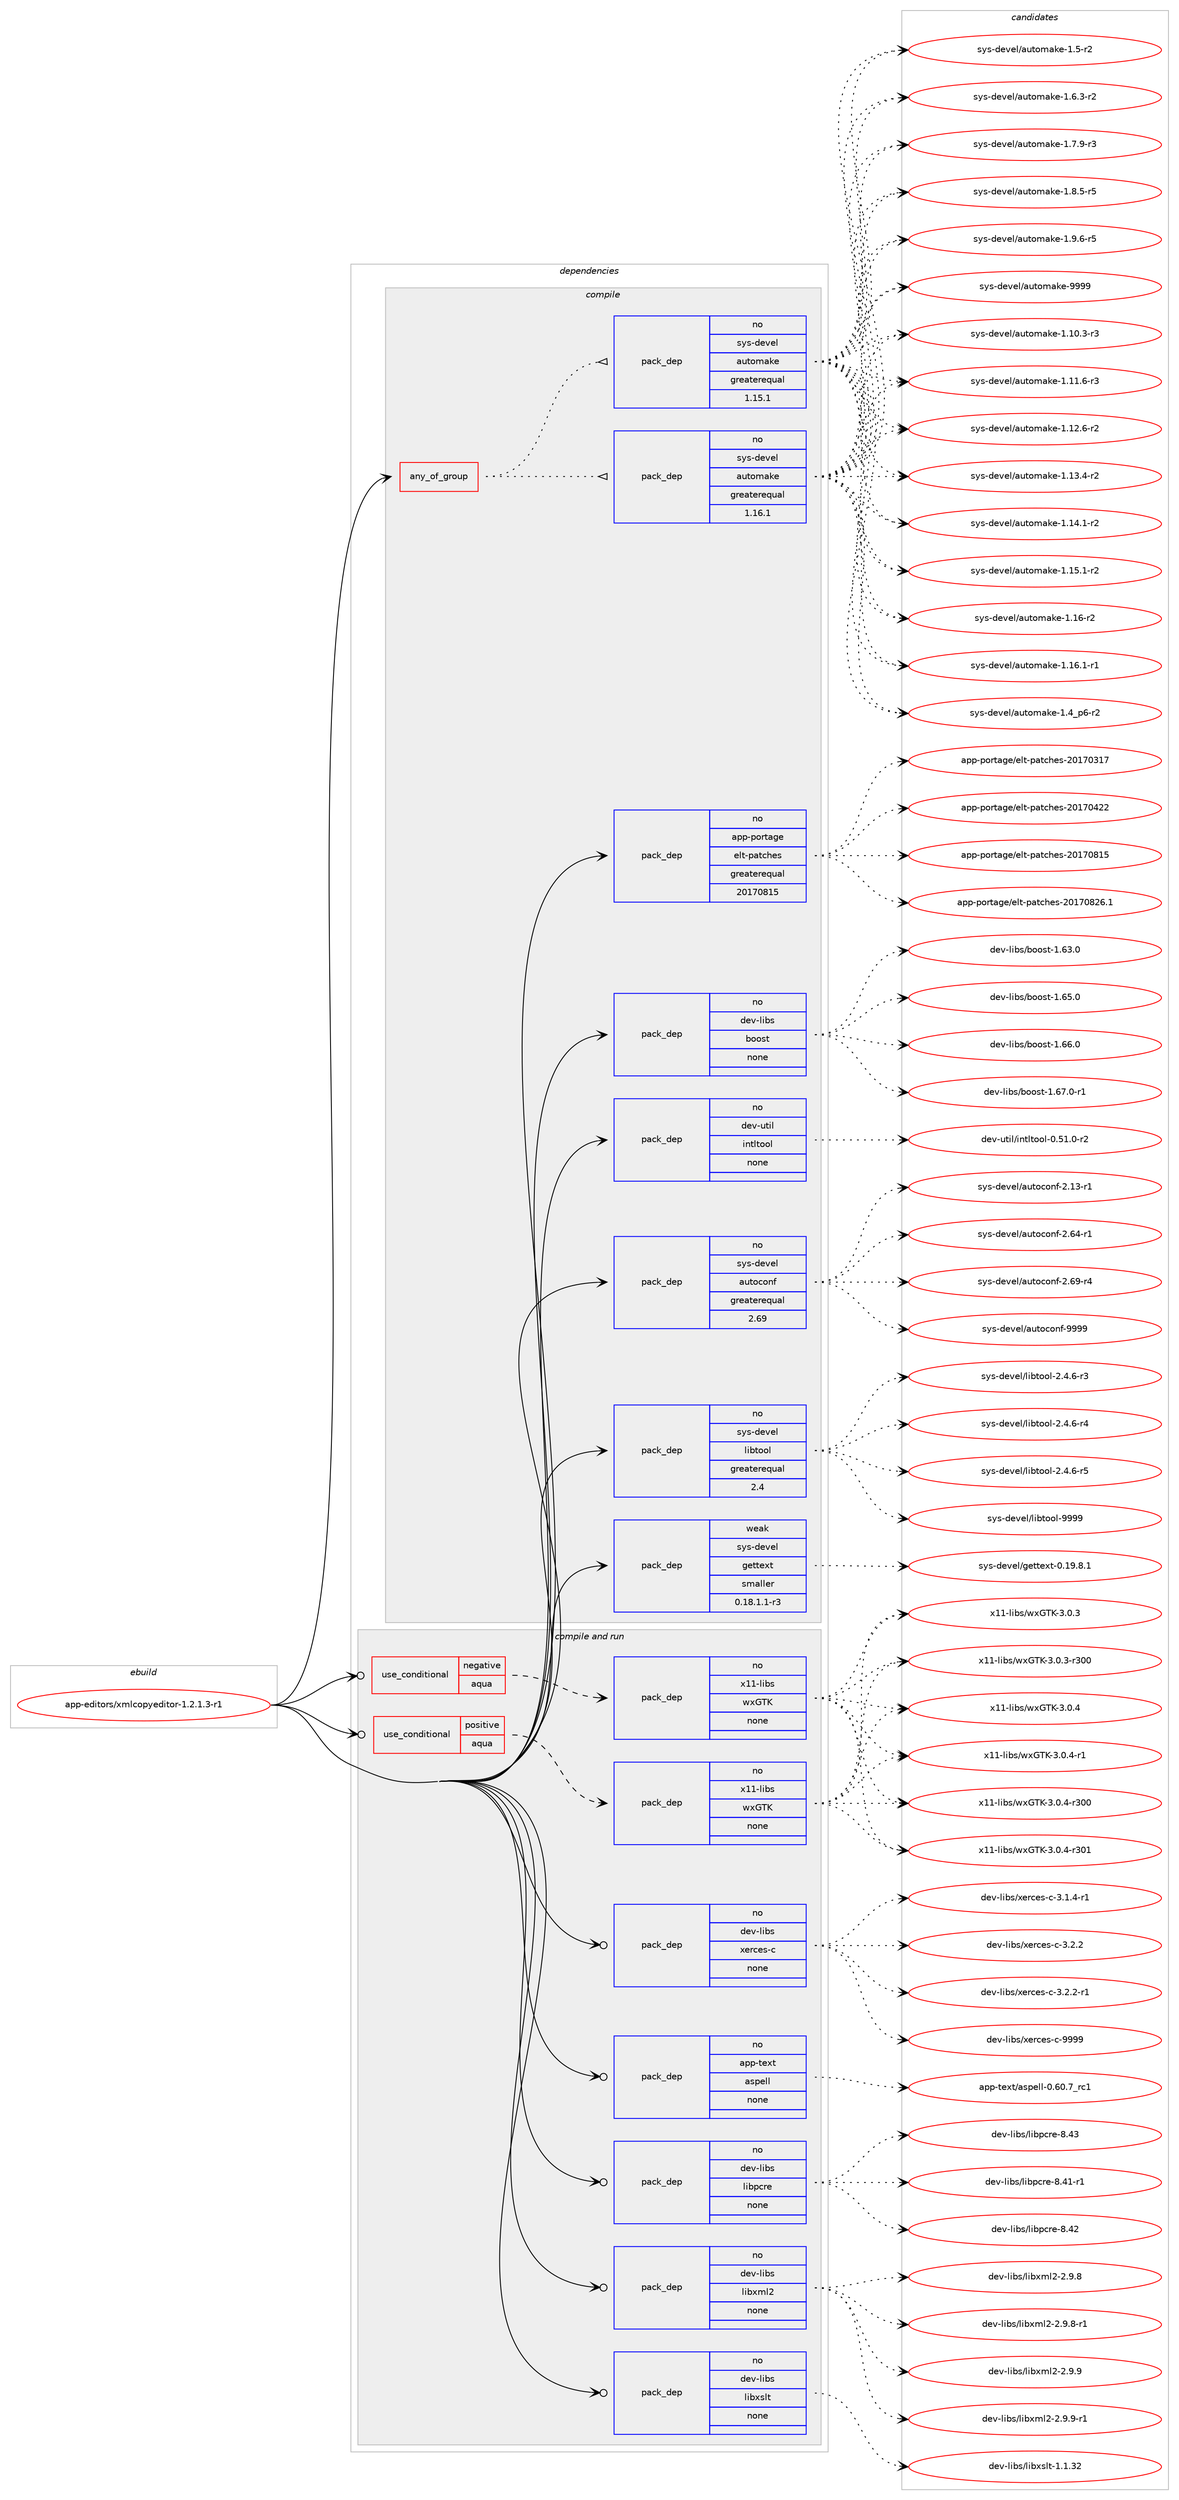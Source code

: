 digraph prolog {

# *************
# Graph options
# *************

newrank=true;
concentrate=true;
compound=true;
graph [rankdir=LR,fontname=Helvetica,fontsize=10,ranksep=1.5];#, ranksep=2.5, nodesep=0.2];
edge  [arrowhead=vee];
node  [fontname=Helvetica,fontsize=10];

# **********
# The ebuild
# **********

subgraph cluster_leftcol {
color=gray;
rank=same;
label=<<i>ebuild</i>>;
id [label="app-editors/xmlcopyeditor-1.2.1.3-r1", color=red, width=4, href="../app-editors/xmlcopyeditor-1.2.1.3-r1.svg"];
}

# ****************
# The dependencies
# ****************

subgraph cluster_midcol {
color=gray;
label=<<i>dependencies</i>>;
subgraph cluster_compile {
fillcolor="#eeeeee";
style=filled;
label=<<i>compile</i>>;
subgraph any19422 {
dependency1282357 [label=<<TABLE BORDER="0" CELLBORDER="1" CELLSPACING="0" CELLPADDING="4"><TR><TD CELLPADDING="10">any_of_group</TD></TR></TABLE>>, shape=none, color=red];subgraph pack913062 {
dependency1282358 [label=<<TABLE BORDER="0" CELLBORDER="1" CELLSPACING="0" CELLPADDING="4" WIDTH="220"><TR><TD ROWSPAN="6" CELLPADDING="30">pack_dep</TD></TR><TR><TD WIDTH="110">no</TD></TR><TR><TD>sys-devel</TD></TR><TR><TD>automake</TD></TR><TR><TD>greaterequal</TD></TR><TR><TD>1.16.1</TD></TR></TABLE>>, shape=none, color=blue];
}
dependency1282357:e -> dependency1282358:w [weight=20,style="dotted",arrowhead="oinv"];
subgraph pack913063 {
dependency1282359 [label=<<TABLE BORDER="0" CELLBORDER="1" CELLSPACING="0" CELLPADDING="4" WIDTH="220"><TR><TD ROWSPAN="6" CELLPADDING="30">pack_dep</TD></TR><TR><TD WIDTH="110">no</TD></TR><TR><TD>sys-devel</TD></TR><TR><TD>automake</TD></TR><TR><TD>greaterequal</TD></TR><TR><TD>1.15.1</TD></TR></TABLE>>, shape=none, color=blue];
}
dependency1282357:e -> dependency1282359:w [weight=20,style="dotted",arrowhead="oinv"];
}
id:e -> dependency1282357:w [weight=20,style="solid",arrowhead="vee"];
subgraph pack913064 {
dependency1282360 [label=<<TABLE BORDER="0" CELLBORDER="1" CELLSPACING="0" CELLPADDING="4" WIDTH="220"><TR><TD ROWSPAN="6" CELLPADDING="30">pack_dep</TD></TR><TR><TD WIDTH="110">no</TD></TR><TR><TD>app-portage</TD></TR><TR><TD>elt-patches</TD></TR><TR><TD>greaterequal</TD></TR><TR><TD>20170815</TD></TR></TABLE>>, shape=none, color=blue];
}
id:e -> dependency1282360:w [weight=20,style="solid",arrowhead="vee"];
subgraph pack913065 {
dependency1282361 [label=<<TABLE BORDER="0" CELLBORDER="1" CELLSPACING="0" CELLPADDING="4" WIDTH="220"><TR><TD ROWSPAN="6" CELLPADDING="30">pack_dep</TD></TR><TR><TD WIDTH="110">no</TD></TR><TR><TD>dev-libs</TD></TR><TR><TD>boost</TD></TR><TR><TD>none</TD></TR><TR><TD></TD></TR></TABLE>>, shape=none, color=blue];
}
id:e -> dependency1282361:w [weight=20,style="solid",arrowhead="vee"];
subgraph pack913066 {
dependency1282362 [label=<<TABLE BORDER="0" CELLBORDER="1" CELLSPACING="0" CELLPADDING="4" WIDTH="220"><TR><TD ROWSPAN="6" CELLPADDING="30">pack_dep</TD></TR><TR><TD WIDTH="110">no</TD></TR><TR><TD>dev-util</TD></TR><TR><TD>intltool</TD></TR><TR><TD>none</TD></TR><TR><TD></TD></TR></TABLE>>, shape=none, color=blue];
}
id:e -> dependency1282362:w [weight=20,style="solid",arrowhead="vee"];
subgraph pack913067 {
dependency1282363 [label=<<TABLE BORDER="0" CELLBORDER="1" CELLSPACING="0" CELLPADDING="4" WIDTH="220"><TR><TD ROWSPAN="6" CELLPADDING="30">pack_dep</TD></TR><TR><TD WIDTH="110">no</TD></TR><TR><TD>sys-devel</TD></TR><TR><TD>autoconf</TD></TR><TR><TD>greaterequal</TD></TR><TR><TD>2.69</TD></TR></TABLE>>, shape=none, color=blue];
}
id:e -> dependency1282363:w [weight=20,style="solid",arrowhead="vee"];
subgraph pack913068 {
dependency1282364 [label=<<TABLE BORDER="0" CELLBORDER="1" CELLSPACING="0" CELLPADDING="4" WIDTH="220"><TR><TD ROWSPAN="6" CELLPADDING="30">pack_dep</TD></TR><TR><TD WIDTH="110">no</TD></TR><TR><TD>sys-devel</TD></TR><TR><TD>libtool</TD></TR><TR><TD>greaterequal</TD></TR><TR><TD>2.4</TD></TR></TABLE>>, shape=none, color=blue];
}
id:e -> dependency1282364:w [weight=20,style="solid",arrowhead="vee"];
subgraph pack913069 {
dependency1282365 [label=<<TABLE BORDER="0" CELLBORDER="1" CELLSPACING="0" CELLPADDING="4" WIDTH="220"><TR><TD ROWSPAN="6" CELLPADDING="30">pack_dep</TD></TR><TR><TD WIDTH="110">weak</TD></TR><TR><TD>sys-devel</TD></TR><TR><TD>gettext</TD></TR><TR><TD>smaller</TD></TR><TR><TD>0.18.1.1-r3</TD></TR></TABLE>>, shape=none, color=blue];
}
id:e -> dependency1282365:w [weight=20,style="solid",arrowhead="vee"];
}
subgraph cluster_compileandrun {
fillcolor="#eeeeee";
style=filled;
label=<<i>compile and run</i>>;
subgraph cond349345 {
dependency1282366 [label=<<TABLE BORDER="0" CELLBORDER="1" CELLSPACING="0" CELLPADDING="4"><TR><TD ROWSPAN="3" CELLPADDING="10">use_conditional</TD></TR><TR><TD>negative</TD></TR><TR><TD>aqua</TD></TR></TABLE>>, shape=none, color=red];
subgraph pack913070 {
dependency1282367 [label=<<TABLE BORDER="0" CELLBORDER="1" CELLSPACING="0" CELLPADDING="4" WIDTH="220"><TR><TD ROWSPAN="6" CELLPADDING="30">pack_dep</TD></TR><TR><TD WIDTH="110">no</TD></TR><TR><TD>x11-libs</TD></TR><TR><TD>wxGTK</TD></TR><TR><TD>none</TD></TR><TR><TD></TD></TR></TABLE>>, shape=none, color=blue];
}
dependency1282366:e -> dependency1282367:w [weight=20,style="dashed",arrowhead="vee"];
}
id:e -> dependency1282366:w [weight=20,style="solid",arrowhead="odotvee"];
subgraph cond349346 {
dependency1282368 [label=<<TABLE BORDER="0" CELLBORDER="1" CELLSPACING="0" CELLPADDING="4"><TR><TD ROWSPAN="3" CELLPADDING="10">use_conditional</TD></TR><TR><TD>positive</TD></TR><TR><TD>aqua</TD></TR></TABLE>>, shape=none, color=red];
subgraph pack913071 {
dependency1282369 [label=<<TABLE BORDER="0" CELLBORDER="1" CELLSPACING="0" CELLPADDING="4" WIDTH="220"><TR><TD ROWSPAN="6" CELLPADDING="30">pack_dep</TD></TR><TR><TD WIDTH="110">no</TD></TR><TR><TD>x11-libs</TD></TR><TR><TD>wxGTK</TD></TR><TR><TD>none</TD></TR><TR><TD></TD></TR></TABLE>>, shape=none, color=blue];
}
dependency1282368:e -> dependency1282369:w [weight=20,style="dashed",arrowhead="vee"];
}
id:e -> dependency1282368:w [weight=20,style="solid",arrowhead="odotvee"];
subgraph pack913072 {
dependency1282370 [label=<<TABLE BORDER="0" CELLBORDER="1" CELLSPACING="0" CELLPADDING="4" WIDTH="220"><TR><TD ROWSPAN="6" CELLPADDING="30">pack_dep</TD></TR><TR><TD WIDTH="110">no</TD></TR><TR><TD>app-text</TD></TR><TR><TD>aspell</TD></TR><TR><TD>none</TD></TR><TR><TD></TD></TR></TABLE>>, shape=none, color=blue];
}
id:e -> dependency1282370:w [weight=20,style="solid",arrowhead="odotvee"];
subgraph pack913073 {
dependency1282371 [label=<<TABLE BORDER="0" CELLBORDER="1" CELLSPACING="0" CELLPADDING="4" WIDTH="220"><TR><TD ROWSPAN="6" CELLPADDING="30">pack_dep</TD></TR><TR><TD WIDTH="110">no</TD></TR><TR><TD>dev-libs</TD></TR><TR><TD>libpcre</TD></TR><TR><TD>none</TD></TR><TR><TD></TD></TR></TABLE>>, shape=none, color=blue];
}
id:e -> dependency1282371:w [weight=20,style="solid",arrowhead="odotvee"];
subgraph pack913074 {
dependency1282372 [label=<<TABLE BORDER="0" CELLBORDER="1" CELLSPACING="0" CELLPADDING="4" WIDTH="220"><TR><TD ROWSPAN="6" CELLPADDING="30">pack_dep</TD></TR><TR><TD WIDTH="110">no</TD></TR><TR><TD>dev-libs</TD></TR><TR><TD>libxml2</TD></TR><TR><TD>none</TD></TR><TR><TD></TD></TR></TABLE>>, shape=none, color=blue];
}
id:e -> dependency1282372:w [weight=20,style="solid",arrowhead="odotvee"];
subgraph pack913075 {
dependency1282373 [label=<<TABLE BORDER="0" CELLBORDER="1" CELLSPACING="0" CELLPADDING="4" WIDTH="220"><TR><TD ROWSPAN="6" CELLPADDING="30">pack_dep</TD></TR><TR><TD WIDTH="110">no</TD></TR><TR><TD>dev-libs</TD></TR><TR><TD>libxslt</TD></TR><TR><TD>none</TD></TR><TR><TD></TD></TR></TABLE>>, shape=none, color=blue];
}
id:e -> dependency1282373:w [weight=20,style="solid",arrowhead="odotvee"];
subgraph pack913076 {
dependency1282374 [label=<<TABLE BORDER="0" CELLBORDER="1" CELLSPACING="0" CELLPADDING="4" WIDTH="220"><TR><TD ROWSPAN="6" CELLPADDING="30">pack_dep</TD></TR><TR><TD WIDTH="110">no</TD></TR><TR><TD>dev-libs</TD></TR><TR><TD>xerces-c</TD></TR><TR><TD>none</TD></TR><TR><TD></TD></TR></TABLE>>, shape=none, color=blue];
}
id:e -> dependency1282374:w [weight=20,style="solid",arrowhead="odotvee"];
}
subgraph cluster_run {
fillcolor="#eeeeee";
style=filled;
label=<<i>run</i>>;
}
}

# **************
# The candidates
# **************

subgraph cluster_choices {
rank=same;
color=gray;
label=<<i>candidates</i>>;

subgraph choice913062 {
color=black;
nodesep=1;
choice11512111545100101118101108479711711611110997107101454946494846514511451 [label="sys-devel/automake-1.10.3-r3", color=red, width=4,href="../sys-devel/automake-1.10.3-r3.svg"];
choice11512111545100101118101108479711711611110997107101454946494946544511451 [label="sys-devel/automake-1.11.6-r3", color=red, width=4,href="../sys-devel/automake-1.11.6-r3.svg"];
choice11512111545100101118101108479711711611110997107101454946495046544511450 [label="sys-devel/automake-1.12.6-r2", color=red, width=4,href="../sys-devel/automake-1.12.6-r2.svg"];
choice11512111545100101118101108479711711611110997107101454946495146524511450 [label="sys-devel/automake-1.13.4-r2", color=red, width=4,href="../sys-devel/automake-1.13.4-r2.svg"];
choice11512111545100101118101108479711711611110997107101454946495246494511450 [label="sys-devel/automake-1.14.1-r2", color=red, width=4,href="../sys-devel/automake-1.14.1-r2.svg"];
choice11512111545100101118101108479711711611110997107101454946495346494511450 [label="sys-devel/automake-1.15.1-r2", color=red, width=4,href="../sys-devel/automake-1.15.1-r2.svg"];
choice1151211154510010111810110847971171161111099710710145494649544511450 [label="sys-devel/automake-1.16-r2", color=red, width=4,href="../sys-devel/automake-1.16-r2.svg"];
choice11512111545100101118101108479711711611110997107101454946495446494511449 [label="sys-devel/automake-1.16.1-r1", color=red, width=4,href="../sys-devel/automake-1.16.1-r1.svg"];
choice115121115451001011181011084797117116111109971071014549465295112544511450 [label="sys-devel/automake-1.4_p6-r2", color=red, width=4,href="../sys-devel/automake-1.4_p6-r2.svg"];
choice11512111545100101118101108479711711611110997107101454946534511450 [label="sys-devel/automake-1.5-r2", color=red, width=4,href="../sys-devel/automake-1.5-r2.svg"];
choice115121115451001011181011084797117116111109971071014549465446514511450 [label="sys-devel/automake-1.6.3-r2", color=red, width=4,href="../sys-devel/automake-1.6.3-r2.svg"];
choice115121115451001011181011084797117116111109971071014549465546574511451 [label="sys-devel/automake-1.7.9-r3", color=red, width=4,href="../sys-devel/automake-1.7.9-r3.svg"];
choice115121115451001011181011084797117116111109971071014549465646534511453 [label="sys-devel/automake-1.8.5-r5", color=red, width=4,href="../sys-devel/automake-1.8.5-r5.svg"];
choice115121115451001011181011084797117116111109971071014549465746544511453 [label="sys-devel/automake-1.9.6-r5", color=red, width=4,href="../sys-devel/automake-1.9.6-r5.svg"];
choice115121115451001011181011084797117116111109971071014557575757 [label="sys-devel/automake-9999", color=red, width=4,href="../sys-devel/automake-9999.svg"];
dependency1282358:e -> choice11512111545100101118101108479711711611110997107101454946494846514511451:w [style=dotted,weight="100"];
dependency1282358:e -> choice11512111545100101118101108479711711611110997107101454946494946544511451:w [style=dotted,weight="100"];
dependency1282358:e -> choice11512111545100101118101108479711711611110997107101454946495046544511450:w [style=dotted,weight="100"];
dependency1282358:e -> choice11512111545100101118101108479711711611110997107101454946495146524511450:w [style=dotted,weight="100"];
dependency1282358:e -> choice11512111545100101118101108479711711611110997107101454946495246494511450:w [style=dotted,weight="100"];
dependency1282358:e -> choice11512111545100101118101108479711711611110997107101454946495346494511450:w [style=dotted,weight="100"];
dependency1282358:e -> choice1151211154510010111810110847971171161111099710710145494649544511450:w [style=dotted,weight="100"];
dependency1282358:e -> choice11512111545100101118101108479711711611110997107101454946495446494511449:w [style=dotted,weight="100"];
dependency1282358:e -> choice115121115451001011181011084797117116111109971071014549465295112544511450:w [style=dotted,weight="100"];
dependency1282358:e -> choice11512111545100101118101108479711711611110997107101454946534511450:w [style=dotted,weight="100"];
dependency1282358:e -> choice115121115451001011181011084797117116111109971071014549465446514511450:w [style=dotted,weight="100"];
dependency1282358:e -> choice115121115451001011181011084797117116111109971071014549465546574511451:w [style=dotted,weight="100"];
dependency1282358:e -> choice115121115451001011181011084797117116111109971071014549465646534511453:w [style=dotted,weight="100"];
dependency1282358:e -> choice115121115451001011181011084797117116111109971071014549465746544511453:w [style=dotted,weight="100"];
dependency1282358:e -> choice115121115451001011181011084797117116111109971071014557575757:w [style=dotted,weight="100"];
}
subgraph choice913063 {
color=black;
nodesep=1;
choice11512111545100101118101108479711711611110997107101454946494846514511451 [label="sys-devel/automake-1.10.3-r3", color=red, width=4,href="../sys-devel/automake-1.10.3-r3.svg"];
choice11512111545100101118101108479711711611110997107101454946494946544511451 [label="sys-devel/automake-1.11.6-r3", color=red, width=4,href="../sys-devel/automake-1.11.6-r3.svg"];
choice11512111545100101118101108479711711611110997107101454946495046544511450 [label="sys-devel/automake-1.12.6-r2", color=red, width=4,href="../sys-devel/automake-1.12.6-r2.svg"];
choice11512111545100101118101108479711711611110997107101454946495146524511450 [label="sys-devel/automake-1.13.4-r2", color=red, width=4,href="../sys-devel/automake-1.13.4-r2.svg"];
choice11512111545100101118101108479711711611110997107101454946495246494511450 [label="sys-devel/automake-1.14.1-r2", color=red, width=4,href="../sys-devel/automake-1.14.1-r2.svg"];
choice11512111545100101118101108479711711611110997107101454946495346494511450 [label="sys-devel/automake-1.15.1-r2", color=red, width=4,href="../sys-devel/automake-1.15.1-r2.svg"];
choice1151211154510010111810110847971171161111099710710145494649544511450 [label="sys-devel/automake-1.16-r2", color=red, width=4,href="../sys-devel/automake-1.16-r2.svg"];
choice11512111545100101118101108479711711611110997107101454946495446494511449 [label="sys-devel/automake-1.16.1-r1", color=red, width=4,href="../sys-devel/automake-1.16.1-r1.svg"];
choice115121115451001011181011084797117116111109971071014549465295112544511450 [label="sys-devel/automake-1.4_p6-r2", color=red, width=4,href="../sys-devel/automake-1.4_p6-r2.svg"];
choice11512111545100101118101108479711711611110997107101454946534511450 [label="sys-devel/automake-1.5-r2", color=red, width=4,href="../sys-devel/automake-1.5-r2.svg"];
choice115121115451001011181011084797117116111109971071014549465446514511450 [label="sys-devel/automake-1.6.3-r2", color=red, width=4,href="../sys-devel/automake-1.6.3-r2.svg"];
choice115121115451001011181011084797117116111109971071014549465546574511451 [label="sys-devel/automake-1.7.9-r3", color=red, width=4,href="../sys-devel/automake-1.7.9-r3.svg"];
choice115121115451001011181011084797117116111109971071014549465646534511453 [label="sys-devel/automake-1.8.5-r5", color=red, width=4,href="../sys-devel/automake-1.8.5-r5.svg"];
choice115121115451001011181011084797117116111109971071014549465746544511453 [label="sys-devel/automake-1.9.6-r5", color=red, width=4,href="../sys-devel/automake-1.9.6-r5.svg"];
choice115121115451001011181011084797117116111109971071014557575757 [label="sys-devel/automake-9999", color=red, width=4,href="../sys-devel/automake-9999.svg"];
dependency1282359:e -> choice11512111545100101118101108479711711611110997107101454946494846514511451:w [style=dotted,weight="100"];
dependency1282359:e -> choice11512111545100101118101108479711711611110997107101454946494946544511451:w [style=dotted,weight="100"];
dependency1282359:e -> choice11512111545100101118101108479711711611110997107101454946495046544511450:w [style=dotted,weight="100"];
dependency1282359:e -> choice11512111545100101118101108479711711611110997107101454946495146524511450:w [style=dotted,weight="100"];
dependency1282359:e -> choice11512111545100101118101108479711711611110997107101454946495246494511450:w [style=dotted,weight="100"];
dependency1282359:e -> choice11512111545100101118101108479711711611110997107101454946495346494511450:w [style=dotted,weight="100"];
dependency1282359:e -> choice1151211154510010111810110847971171161111099710710145494649544511450:w [style=dotted,weight="100"];
dependency1282359:e -> choice11512111545100101118101108479711711611110997107101454946495446494511449:w [style=dotted,weight="100"];
dependency1282359:e -> choice115121115451001011181011084797117116111109971071014549465295112544511450:w [style=dotted,weight="100"];
dependency1282359:e -> choice11512111545100101118101108479711711611110997107101454946534511450:w [style=dotted,weight="100"];
dependency1282359:e -> choice115121115451001011181011084797117116111109971071014549465446514511450:w [style=dotted,weight="100"];
dependency1282359:e -> choice115121115451001011181011084797117116111109971071014549465546574511451:w [style=dotted,weight="100"];
dependency1282359:e -> choice115121115451001011181011084797117116111109971071014549465646534511453:w [style=dotted,weight="100"];
dependency1282359:e -> choice115121115451001011181011084797117116111109971071014549465746544511453:w [style=dotted,weight="100"];
dependency1282359:e -> choice115121115451001011181011084797117116111109971071014557575757:w [style=dotted,weight="100"];
}
subgraph choice913064 {
color=black;
nodesep=1;
choice97112112451121111141169710310147101108116451129711699104101115455048495548514955 [label="app-portage/elt-patches-20170317", color=red, width=4,href="../app-portage/elt-patches-20170317.svg"];
choice97112112451121111141169710310147101108116451129711699104101115455048495548525050 [label="app-portage/elt-patches-20170422", color=red, width=4,href="../app-portage/elt-patches-20170422.svg"];
choice97112112451121111141169710310147101108116451129711699104101115455048495548564953 [label="app-portage/elt-patches-20170815", color=red, width=4,href="../app-portage/elt-patches-20170815.svg"];
choice971121124511211111411697103101471011081164511297116991041011154550484955485650544649 [label="app-portage/elt-patches-20170826.1", color=red, width=4,href="../app-portage/elt-patches-20170826.1.svg"];
dependency1282360:e -> choice97112112451121111141169710310147101108116451129711699104101115455048495548514955:w [style=dotted,weight="100"];
dependency1282360:e -> choice97112112451121111141169710310147101108116451129711699104101115455048495548525050:w [style=dotted,weight="100"];
dependency1282360:e -> choice97112112451121111141169710310147101108116451129711699104101115455048495548564953:w [style=dotted,weight="100"];
dependency1282360:e -> choice971121124511211111411697103101471011081164511297116991041011154550484955485650544649:w [style=dotted,weight="100"];
}
subgraph choice913065 {
color=black;
nodesep=1;
choice1001011184510810598115479811111111511645494654514648 [label="dev-libs/boost-1.63.0", color=red, width=4,href="../dev-libs/boost-1.63.0.svg"];
choice1001011184510810598115479811111111511645494654534648 [label="dev-libs/boost-1.65.0", color=red, width=4,href="../dev-libs/boost-1.65.0.svg"];
choice1001011184510810598115479811111111511645494654544648 [label="dev-libs/boost-1.66.0", color=red, width=4,href="../dev-libs/boost-1.66.0.svg"];
choice10010111845108105981154798111111115116454946545546484511449 [label="dev-libs/boost-1.67.0-r1", color=red, width=4,href="../dev-libs/boost-1.67.0-r1.svg"];
dependency1282361:e -> choice1001011184510810598115479811111111511645494654514648:w [style=dotted,weight="100"];
dependency1282361:e -> choice1001011184510810598115479811111111511645494654534648:w [style=dotted,weight="100"];
dependency1282361:e -> choice1001011184510810598115479811111111511645494654544648:w [style=dotted,weight="100"];
dependency1282361:e -> choice10010111845108105981154798111111115116454946545546484511449:w [style=dotted,weight="100"];
}
subgraph choice913066 {
color=black;
nodesep=1;
choice1001011184511711610510847105110116108116111111108454846534946484511450 [label="dev-util/intltool-0.51.0-r2", color=red, width=4,href="../dev-util/intltool-0.51.0-r2.svg"];
dependency1282362:e -> choice1001011184511711610510847105110116108116111111108454846534946484511450:w [style=dotted,weight="100"];
}
subgraph choice913067 {
color=black;
nodesep=1;
choice1151211154510010111810110847971171161119911111010245504649514511449 [label="sys-devel/autoconf-2.13-r1", color=red, width=4,href="../sys-devel/autoconf-2.13-r1.svg"];
choice1151211154510010111810110847971171161119911111010245504654524511449 [label="sys-devel/autoconf-2.64-r1", color=red, width=4,href="../sys-devel/autoconf-2.64-r1.svg"];
choice1151211154510010111810110847971171161119911111010245504654574511452 [label="sys-devel/autoconf-2.69-r4", color=red, width=4,href="../sys-devel/autoconf-2.69-r4.svg"];
choice115121115451001011181011084797117116111991111101024557575757 [label="sys-devel/autoconf-9999", color=red, width=4,href="../sys-devel/autoconf-9999.svg"];
dependency1282363:e -> choice1151211154510010111810110847971171161119911111010245504649514511449:w [style=dotted,weight="100"];
dependency1282363:e -> choice1151211154510010111810110847971171161119911111010245504654524511449:w [style=dotted,weight="100"];
dependency1282363:e -> choice1151211154510010111810110847971171161119911111010245504654574511452:w [style=dotted,weight="100"];
dependency1282363:e -> choice115121115451001011181011084797117116111991111101024557575757:w [style=dotted,weight="100"];
}
subgraph choice913068 {
color=black;
nodesep=1;
choice1151211154510010111810110847108105981161111111084550465246544511451 [label="sys-devel/libtool-2.4.6-r3", color=red, width=4,href="../sys-devel/libtool-2.4.6-r3.svg"];
choice1151211154510010111810110847108105981161111111084550465246544511452 [label="sys-devel/libtool-2.4.6-r4", color=red, width=4,href="../sys-devel/libtool-2.4.6-r4.svg"];
choice1151211154510010111810110847108105981161111111084550465246544511453 [label="sys-devel/libtool-2.4.6-r5", color=red, width=4,href="../sys-devel/libtool-2.4.6-r5.svg"];
choice1151211154510010111810110847108105981161111111084557575757 [label="sys-devel/libtool-9999", color=red, width=4,href="../sys-devel/libtool-9999.svg"];
dependency1282364:e -> choice1151211154510010111810110847108105981161111111084550465246544511451:w [style=dotted,weight="100"];
dependency1282364:e -> choice1151211154510010111810110847108105981161111111084550465246544511452:w [style=dotted,weight="100"];
dependency1282364:e -> choice1151211154510010111810110847108105981161111111084550465246544511453:w [style=dotted,weight="100"];
dependency1282364:e -> choice1151211154510010111810110847108105981161111111084557575757:w [style=dotted,weight="100"];
}
subgraph choice913069 {
color=black;
nodesep=1;
choice1151211154510010111810110847103101116116101120116454846495746564649 [label="sys-devel/gettext-0.19.8.1", color=red, width=4,href="../sys-devel/gettext-0.19.8.1.svg"];
dependency1282365:e -> choice1151211154510010111810110847103101116116101120116454846495746564649:w [style=dotted,weight="100"];
}
subgraph choice913070 {
color=black;
nodesep=1;
choice1204949451081059811547119120718475455146484651 [label="x11-libs/wxGTK-3.0.3", color=red, width=4,href="../x11-libs/wxGTK-3.0.3.svg"];
choice120494945108105981154711912071847545514648465145114514848 [label="x11-libs/wxGTK-3.0.3-r300", color=red, width=4,href="../x11-libs/wxGTK-3.0.3-r300.svg"];
choice1204949451081059811547119120718475455146484652 [label="x11-libs/wxGTK-3.0.4", color=red, width=4,href="../x11-libs/wxGTK-3.0.4.svg"];
choice12049494510810598115471191207184754551464846524511449 [label="x11-libs/wxGTK-3.0.4-r1", color=red, width=4,href="../x11-libs/wxGTK-3.0.4-r1.svg"];
choice120494945108105981154711912071847545514648465245114514848 [label="x11-libs/wxGTK-3.0.4-r300", color=red, width=4,href="../x11-libs/wxGTK-3.0.4-r300.svg"];
choice120494945108105981154711912071847545514648465245114514849 [label="x11-libs/wxGTK-3.0.4-r301", color=red, width=4,href="../x11-libs/wxGTK-3.0.4-r301.svg"];
dependency1282367:e -> choice1204949451081059811547119120718475455146484651:w [style=dotted,weight="100"];
dependency1282367:e -> choice120494945108105981154711912071847545514648465145114514848:w [style=dotted,weight="100"];
dependency1282367:e -> choice1204949451081059811547119120718475455146484652:w [style=dotted,weight="100"];
dependency1282367:e -> choice12049494510810598115471191207184754551464846524511449:w [style=dotted,weight="100"];
dependency1282367:e -> choice120494945108105981154711912071847545514648465245114514848:w [style=dotted,weight="100"];
dependency1282367:e -> choice120494945108105981154711912071847545514648465245114514849:w [style=dotted,weight="100"];
}
subgraph choice913071 {
color=black;
nodesep=1;
choice1204949451081059811547119120718475455146484651 [label="x11-libs/wxGTK-3.0.3", color=red, width=4,href="../x11-libs/wxGTK-3.0.3.svg"];
choice120494945108105981154711912071847545514648465145114514848 [label="x11-libs/wxGTK-3.0.3-r300", color=red, width=4,href="../x11-libs/wxGTK-3.0.3-r300.svg"];
choice1204949451081059811547119120718475455146484652 [label="x11-libs/wxGTK-3.0.4", color=red, width=4,href="../x11-libs/wxGTK-3.0.4.svg"];
choice12049494510810598115471191207184754551464846524511449 [label="x11-libs/wxGTK-3.0.4-r1", color=red, width=4,href="../x11-libs/wxGTK-3.0.4-r1.svg"];
choice120494945108105981154711912071847545514648465245114514848 [label="x11-libs/wxGTK-3.0.4-r300", color=red, width=4,href="../x11-libs/wxGTK-3.0.4-r300.svg"];
choice120494945108105981154711912071847545514648465245114514849 [label="x11-libs/wxGTK-3.0.4-r301", color=red, width=4,href="../x11-libs/wxGTK-3.0.4-r301.svg"];
dependency1282369:e -> choice1204949451081059811547119120718475455146484651:w [style=dotted,weight="100"];
dependency1282369:e -> choice120494945108105981154711912071847545514648465145114514848:w [style=dotted,weight="100"];
dependency1282369:e -> choice1204949451081059811547119120718475455146484652:w [style=dotted,weight="100"];
dependency1282369:e -> choice12049494510810598115471191207184754551464846524511449:w [style=dotted,weight="100"];
dependency1282369:e -> choice120494945108105981154711912071847545514648465245114514848:w [style=dotted,weight="100"];
dependency1282369:e -> choice120494945108105981154711912071847545514648465245114514849:w [style=dotted,weight="100"];
}
subgraph choice913072 {
color=black;
nodesep=1;
choice9711211245116101120116479711511210110810845484654484655951149949 [label="app-text/aspell-0.60.7_rc1", color=red, width=4,href="../app-text/aspell-0.60.7_rc1.svg"];
dependency1282370:e -> choice9711211245116101120116479711511210110810845484654484655951149949:w [style=dotted,weight="100"];
}
subgraph choice913073 {
color=black;
nodesep=1;
choice100101118451081059811547108105981129911410145564652494511449 [label="dev-libs/libpcre-8.41-r1", color=red, width=4,href="../dev-libs/libpcre-8.41-r1.svg"];
choice10010111845108105981154710810598112991141014556465250 [label="dev-libs/libpcre-8.42", color=red, width=4,href="../dev-libs/libpcre-8.42.svg"];
choice10010111845108105981154710810598112991141014556465251 [label="dev-libs/libpcre-8.43", color=red, width=4,href="../dev-libs/libpcre-8.43.svg"];
dependency1282371:e -> choice100101118451081059811547108105981129911410145564652494511449:w [style=dotted,weight="100"];
dependency1282371:e -> choice10010111845108105981154710810598112991141014556465250:w [style=dotted,weight="100"];
dependency1282371:e -> choice10010111845108105981154710810598112991141014556465251:w [style=dotted,weight="100"];
}
subgraph choice913074 {
color=black;
nodesep=1;
choice1001011184510810598115471081059812010910850455046574656 [label="dev-libs/libxml2-2.9.8", color=red, width=4,href="../dev-libs/libxml2-2.9.8.svg"];
choice10010111845108105981154710810598120109108504550465746564511449 [label="dev-libs/libxml2-2.9.8-r1", color=red, width=4,href="../dev-libs/libxml2-2.9.8-r1.svg"];
choice1001011184510810598115471081059812010910850455046574657 [label="dev-libs/libxml2-2.9.9", color=red, width=4,href="../dev-libs/libxml2-2.9.9.svg"];
choice10010111845108105981154710810598120109108504550465746574511449 [label="dev-libs/libxml2-2.9.9-r1", color=red, width=4,href="../dev-libs/libxml2-2.9.9-r1.svg"];
dependency1282372:e -> choice1001011184510810598115471081059812010910850455046574656:w [style=dotted,weight="100"];
dependency1282372:e -> choice10010111845108105981154710810598120109108504550465746564511449:w [style=dotted,weight="100"];
dependency1282372:e -> choice1001011184510810598115471081059812010910850455046574657:w [style=dotted,weight="100"];
dependency1282372:e -> choice10010111845108105981154710810598120109108504550465746574511449:w [style=dotted,weight="100"];
}
subgraph choice913075 {
color=black;
nodesep=1;
choice1001011184510810598115471081059812011510811645494649465150 [label="dev-libs/libxslt-1.1.32", color=red, width=4,href="../dev-libs/libxslt-1.1.32.svg"];
dependency1282373:e -> choice1001011184510810598115471081059812011510811645494649465150:w [style=dotted,weight="100"];
}
subgraph choice913076 {
color=black;
nodesep=1;
choice1001011184510810598115471201011149910111545994551464946524511449 [label="dev-libs/xerces-c-3.1.4-r1", color=red, width=4,href="../dev-libs/xerces-c-3.1.4-r1.svg"];
choice100101118451081059811547120101114991011154599455146504650 [label="dev-libs/xerces-c-3.2.2", color=red, width=4,href="../dev-libs/xerces-c-3.2.2.svg"];
choice1001011184510810598115471201011149910111545994551465046504511449 [label="dev-libs/xerces-c-3.2.2-r1", color=red, width=4,href="../dev-libs/xerces-c-3.2.2-r1.svg"];
choice1001011184510810598115471201011149910111545994557575757 [label="dev-libs/xerces-c-9999", color=red, width=4,href="../dev-libs/xerces-c-9999.svg"];
dependency1282374:e -> choice1001011184510810598115471201011149910111545994551464946524511449:w [style=dotted,weight="100"];
dependency1282374:e -> choice100101118451081059811547120101114991011154599455146504650:w [style=dotted,weight="100"];
dependency1282374:e -> choice1001011184510810598115471201011149910111545994551465046504511449:w [style=dotted,weight="100"];
dependency1282374:e -> choice1001011184510810598115471201011149910111545994557575757:w [style=dotted,weight="100"];
}
}

}
